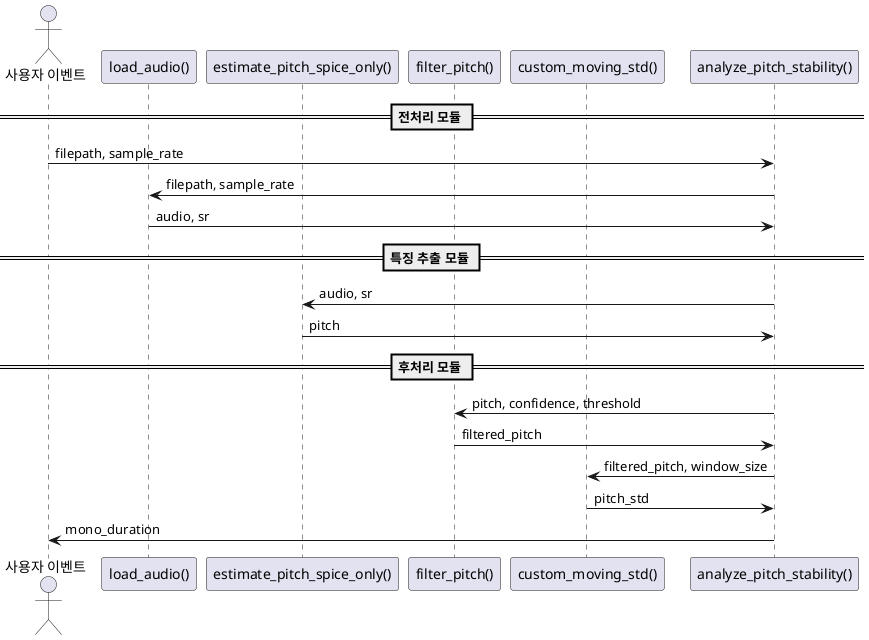 @startuml ah_sound

actor "사용자 이벤트" as loader
participant "load_audio()" as prep
participant "estimate_pitch_spice_only()" as model
participant "filter_pitch()" as filter
participant "custom_moving_std()" as customized_std
participant "analyze_pitch_stability()" as anal

== 전처리 모듈 ==

loader -> anal: filepath, sample_rate
anal -> prep: filepath, sample_rate
prep -> anal: audio, sr

== 특징 추출 모듈 ==

anal -> model: audio, sr
model -> anal: pitch

== 후처리 모듈 ==

anal -> filter: pitch, confidence, threshold
filter -> anal: filtered_pitch
anal -> customized_std: filtered_pitch, window_size
customized_std -> anal: pitch_std
anal -> loader: mono_duration

@enduml
